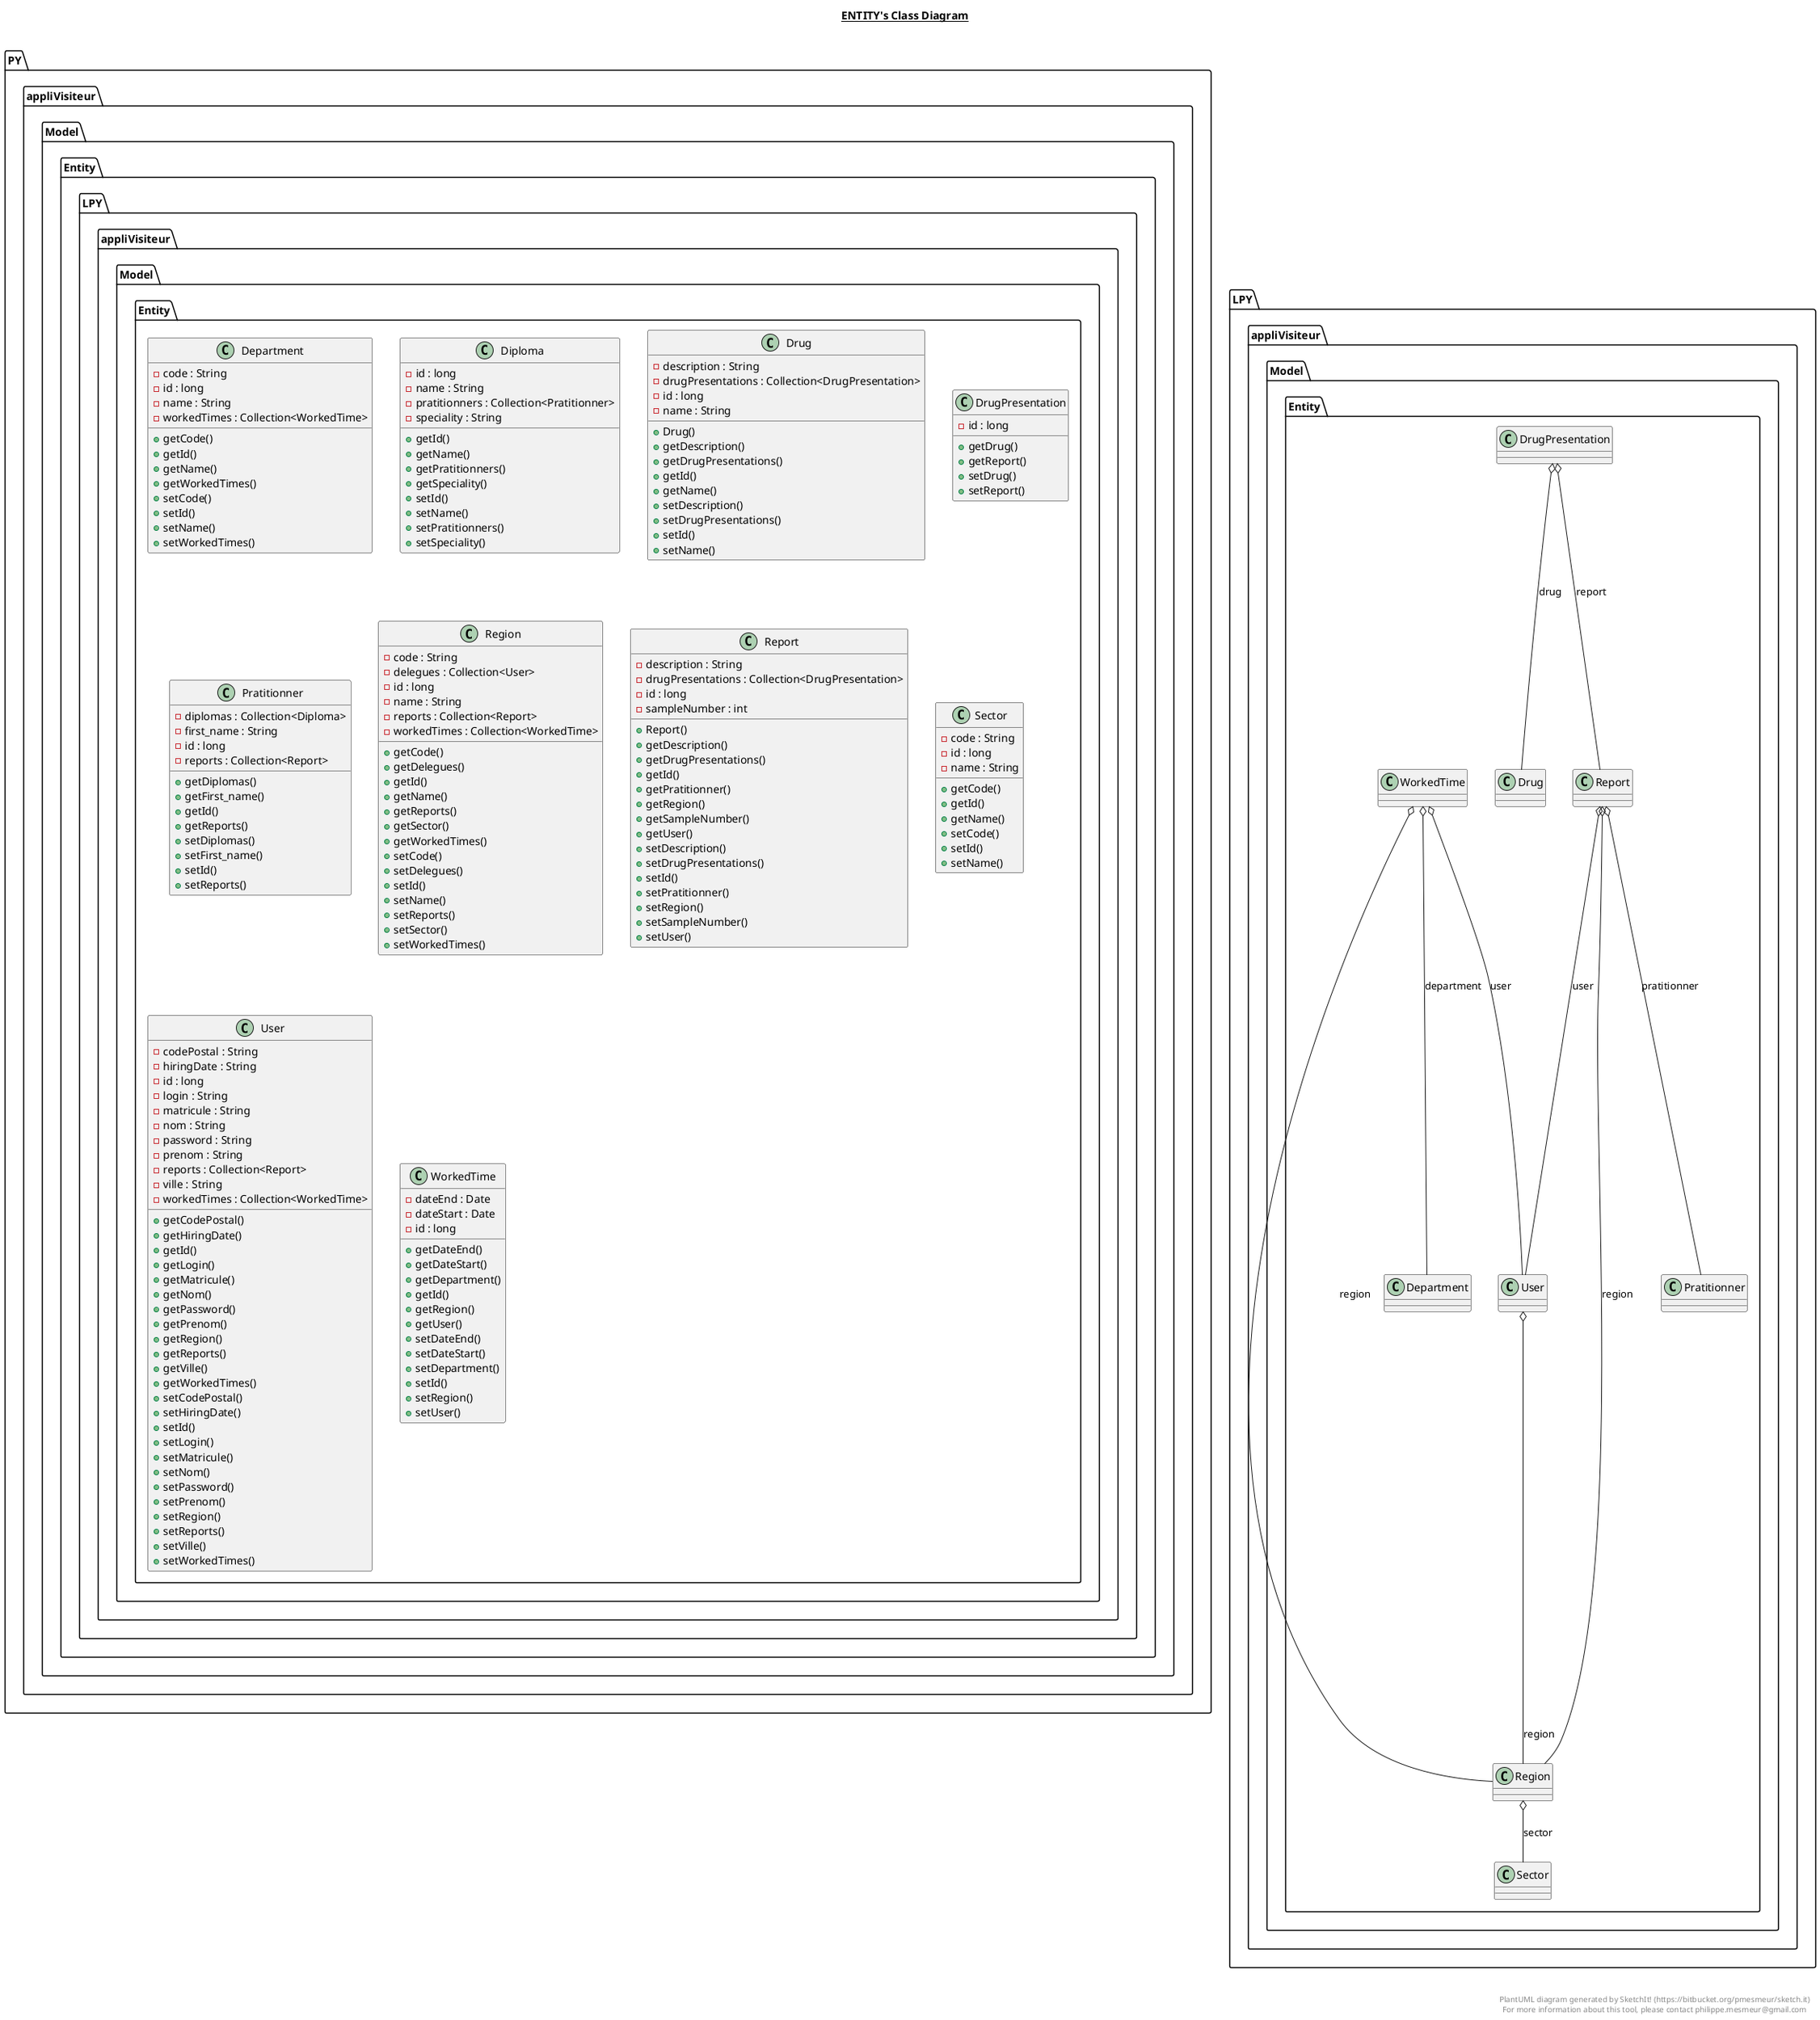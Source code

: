 @startuml

title __ENTITY's Class Diagram__\n

    namespace PY.appliVisiteur {
      namespace Model.Entity {
        class LPY.appliVisiteur.Model.Entity.Department {
            - code : String
            - id : long
            - name : String
            - workedTimes : Collection<WorkedTime>
            + getCode()
            + getId()
            + getName()
            + getWorkedTimes()
            + setCode()
            + setId()
            + setName()
            + setWorkedTimes()
        }
      }
    }

    namespace PY.appliVisiteur {
      namespace Model.Entity {
        class LPY.appliVisiteur.Model.Entity.Diploma {
            - id : long
            - name : String
            - pratitionners : Collection<Pratitionner>
            - speciality : String
            + getId()
            + getName()
            + getPratitionners()
            + getSpeciality()
            + setId()
            + setName()
            + setPratitionners()
            + setSpeciality()
        }
      }
    }

    namespace PY.appliVisiteur {
      namespace Model.Entity {
        class LPY.appliVisiteur.Model.Entity.Drug {
            - description : String
            - drugPresentations : Collection<DrugPresentation>
            - id : long
            - name : String
            + Drug()
            + getDescription()
            + getDrugPresentations()
            + getId()
            + getName()
            + setDescription()
            + setDrugPresentations()
            + setId()
            + setName()
        }
      }
    }

    namespace PY.appliVisiteur {
      namespace Model.Entity {
        class LPY.appliVisiteur.Model.Entity.DrugPresentation {
            - id : long
            + getDrug()
            + getReport()
            + setDrug()
            + setReport()
        }
      }
    }
  

    namespace PY.appliVisiteur {
      namespace Model.Entity {
        class LPY.appliVisiteur.Model.Entity.Pratitionner {
            - diplomas : Collection<Diploma>
            - first_name : String
            - id : long
            - reports : Collection<Report>
            + getDiplomas()
            + getFirst_name()
            + getId()
            + getReports()
            + setDiplomas()
            + setFirst_name()
            + setId()
            + setReports()
        }
      }
    }
  

    namespace PY.appliVisiteur {
      namespace Model.Entity {
        class LPY.appliVisiteur.Model.Entity.Region {
            - code : String
            - delegues : Collection<User>
            - id : long
            - name : String
            - reports : Collection<Report>
            - workedTimes : Collection<WorkedTime>
            + getCode()
            + getDelegues()
            + getId()
            + getName()
            + getReports()
            + getSector()
            + getWorkedTimes()
            + setCode()
            + setDelegues()
            + setId()
            + setName()
            + setReports()
            + setSector()
            + setWorkedTimes()
        }
      }
    }
  

    namespace PY.appliVisiteur {
      namespace Model.Entity {
        class LPY.appliVisiteur.Model.Entity.Report {
            - description : String
            - drugPresentations : Collection<DrugPresentation>
            - id : long
            - sampleNumber : int
            + Report()
            + getDescription()
            + getDrugPresentations()
            + getId()
            + getPratitionner()
            + getRegion()
            + getSampleNumber()
            + getUser()
            + setDescription()
            + setDrugPresentations()
            + setId()
            + setPratitionner()
            + setRegion()
            + setSampleNumber()
            + setUser()
        }
      }
    }
  

    namespace PY.appliVisiteur {
      namespace Model.Entity {
        class LPY.appliVisiteur.Model.Entity.Sector {
            - code : String
            - id : long
            - name : String
            + getCode()
            + getId()
            + getName()
            + setCode()
            + setId()
            + setName()
        }
      }
    }
  

    namespace PY.appliVisiteur {
      namespace Model.Entity {
        class LPY.appliVisiteur.Model.Entity.User {
            - codePostal : String
            - hiringDate : String
            - id : long
            - login : String
            - matricule : String
            - nom : String
            - password : String
            - prenom : String
            - reports : Collection<Report>
            - ville : String
            - workedTimes : Collection<WorkedTime>
            + getCodePostal()
            + getHiringDate()
            + getId()
            + getLogin()
            + getMatricule()
            + getNom()
            + getPassword()
            + getPrenom()
            + getRegion()
            + getReports()
            + getVille()
            + getWorkedTimes()
            + setCodePostal()
            + setHiringDate()
            + setId()
            + setLogin()
            + setMatricule()
            + setNom()
            + setPassword()
            + setPrenom()
            + setRegion()
            + setReports()
            + setVille()
            + setWorkedTimes()
        }
      }
    }
  

    namespace PY.appliVisiteur {
      namespace Model.Entity {
        class LPY.appliVisiteur.Model.Entity.WorkedTime {
            - dateEnd : Date
            - dateStart : Date
            - id : long
            + getDateEnd()
            + getDateStart()
            + getDepartment()
            + getId()
            + getRegion()
            + getUser()
            + setDateEnd()
            + setDateStart()
            + setDepartment()
            + setId()
            + setRegion()
            + setUser()
        }
      }
    }
  

  LPY.appliVisiteur.Model.Entity.DrugPresentation o-- LPY.appliVisiteur.Model.Entity.Drug : drug
  LPY.appliVisiteur.Model.Entity.DrugPresentation o-- LPY.appliVisiteur.Model.Entity.Report : report
  LPY.appliVisiteur.Model.Entity.Region o-- LPY.appliVisiteur.Model.Entity.Sector : sector
  LPY.appliVisiteur.Model.Entity.Report o-- LPY.appliVisiteur.Model.Entity.Pratitionner : pratitionner
  LPY.appliVisiteur.Model.Entity.Report o-- LPY.appliVisiteur.Model.Entity.Region : region
  LPY.appliVisiteur.Model.Entity.Report o-- LPY.appliVisiteur.Model.Entity.User : user
  LPY.appliVisiteur.Model.Entity.User o-- LPY.appliVisiteur.Model.Entity.Region : region
  LPY.appliVisiteur.Model.Entity.WorkedTime o-- LPY.appliVisiteur.Model.Entity.Department : department
  LPY.appliVisiteur.Model.Entity.WorkedTime o-- LPY.appliVisiteur.Model.Entity.Region : region
  LPY.appliVisiteur.Model.Entity.WorkedTime o-- LPY.appliVisiteur.Model.Entity.User : user


right footer


PlantUML diagram generated by SketchIt! (https://bitbucket.org/pmesmeur/sketch.it)
For more information about this tool, please contact philippe.mesmeur@gmail.com
endfooter

@enduml
